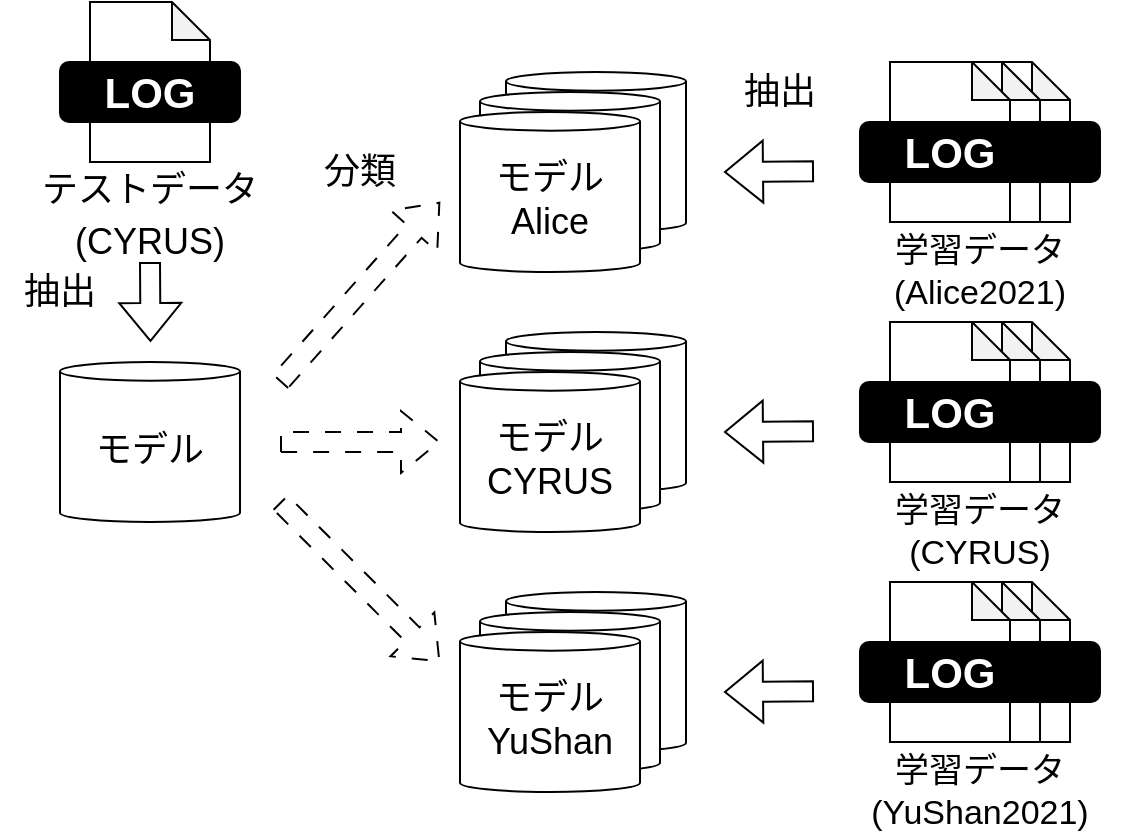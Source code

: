 <mxfile version="20.8.18" type="github">
  <diagram id="YPccTKy6SMFwb7SAPTub" name="ページ1">
    <mxGraphModel dx="1050" dy="573" grid="1" gridSize="10" guides="1" tooltips="1" connect="1" arrows="1" fold="1" page="1" pageScale="1" pageWidth="827" pageHeight="1169" math="0" shadow="0">
      <root>
        <mxCell id="0" />
        <mxCell id="1" parent="0" />
        <mxCell id="exUD_tQTBHfpHAonWpkd-109" value="" style="shape=flexArrow;endArrow=classic;html=1;rounded=0;fontSize=18;fontColor=#000000;dashed=1;dashPattern=8 8;" parent="1" edge="1">
          <mxGeometry width="50" height="50" relative="1" as="geometry">
            <mxPoint x="310" y="320" as="sourcePoint" />
            <mxPoint x="390" y="230.0" as="targetPoint" />
          </mxGeometry>
        </mxCell>
        <mxCell id="exUD_tQTBHfpHAonWpkd-110" value="" style="shape=flexArrow;endArrow=classic;html=1;rounded=0;fontSize=18;fontColor=#000000;" parent="1" edge="1">
          <mxGeometry width="50" height="50" relative="1" as="geometry">
            <mxPoint x="245" y="260" as="sourcePoint" />
            <mxPoint x="245.25" y="300" as="targetPoint" />
          </mxGeometry>
        </mxCell>
        <mxCell id="exUD_tQTBHfpHAonWpkd-111" value="モデル" style="shape=cylinder3;whiteSpace=wrap;html=1;boundedLbl=1;backgroundOutline=1;size=4.667;labelBackgroundColor=none;fontSize=18;fontColor=#000000;fillColor=#FFFFFF;" parent="1" vertex="1">
          <mxGeometry x="200" y="310" width="90" height="80" as="geometry" />
        </mxCell>
        <mxCell id="vQQpw-qeKO1IzxzCFrWm-91" value="" style="group" vertex="1" connectable="0" parent="1">
          <mxGeometry x="400" y="160" width="340" height="120" as="geometry" />
        </mxCell>
        <mxCell id="vQQpw-qeKO1IzxzCFrWm-54" value="" style="group" vertex="1" connectable="0" parent="vQQpw-qeKO1IzxzCFrWm-91">
          <mxGeometry width="340" height="110" as="geometry" />
        </mxCell>
        <mxCell id="exUD_tQTBHfpHAonWpkd-98" value="" style="group" parent="vQQpw-qeKO1IzxzCFrWm-54" vertex="1" connectable="0">
          <mxGeometry x="200" width="140" height="110" as="geometry" />
        </mxCell>
        <mxCell id="exUD_tQTBHfpHAonWpkd-3" value="" style="group" parent="exUD_tQTBHfpHAonWpkd-98" vertex="1" connectable="0">
          <mxGeometry x="15" width="125" height="80" as="geometry" />
        </mxCell>
        <mxCell id="vQQpw-qeKO1IzxzCFrWm-17" value="" style="group" vertex="1" connectable="0" parent="exUD_tQTBHfpHAonWpkd-3">
          <mxGeometry x="-15" width="120" height="80" as="geometry" />
        </mxCell>
        <mxCell id="vQQpw-qeKO1IzxzCFrWm-9" value="" style="group" vertex="1" connectable="0" parent="vQQpw-qeKO1IzxzCFrWm-17">
          <mxGeometry x="30" width="90" height="80" as="geometry" />
        </mxCell>
        <mxCell id="vQQpw-qeKO1IzxzCFrWm-10" value="" style="shape=note;whiteSpace=wrap;html=1;backgroundOutline=1;darkOpacity=0.05;size=19;" vertex="1" parent="vQQpw-qeKO1IzxzCFrWm-9">
          <mxGeometry x="15" width="60" height="80" as="geometry" />
        </mxCell>
        <mxCell id="vQQpw-qeKO1IzxzCFrWm-11" value="&lt;font style=&quot;font-size: 21px;&quot; color=&quot;#ffffff&quot;&gt;&lt;b&gt;LOG&lt;/b&gt;&lt;/font&gt;" style="rounded=1;whiteSpace=wrap;html=1;fillColor=#000000;" vertex="1" parent="vQQpw-qeKO1IzxzCFrWm-9">
          <mxGeometry y="30" width="90" height="30" as="geometry" />
        </mxCell>
        <mxCell id="exUD_tQTBHfpHAonWpkd-1" value="" style="shape=note;whiteSpace=wrap;html=1;backgroundOutline=1;darkOpacity=0.05;size=19;" parent="vQQpw-qeKO1IzxzCFrWm-17" vertex="1">
          <mxGeometry x="30" width="60" height="80" as="geometry" />
        </mxCell>
        <mxCell id="exUD_tQTBHfpHAonWpkd-2" value="&lt;font style=&quot;font-size: 21px;&quot; color=&quot;#ffffff&quot;&gt;&lt;b&gt;LOG&lt;/b&gt;&lt;/font&gt;" style="rounded=1;whiteSpace=wrap;html=1;fillColor=#000000;" parent="vQQpw-qeKO1IzxzCFrWm-17" vertex="1">
          <mxGeometry x="15" y="30" width="90" height="30" as="geometry" />
        </mxCell>
        <mxCell id="vQQpw-qeKO1IzxzCFrWm-12" value="" style="group" vertex="1" connectable="0" parent="vQQpw-qeKO1IzxzCFrWm-17">
          <mxGeometry width="90" height="80" as="geometry" />
        </mxCell>
        <mxCell id="vQQpw-qeKO1IzxzCFrWm-13" value="" style="shape=note;whiteSpace=wrap;html=1;backgroundOutline=1;darkOpacity=0.05;size=19;" vertex="1" parent="vQQpw-qeKO1IzxzCFrWm-12">
          <mxGeometry x="15" width="60" height="80" as="geometry" />
        </mxCell>
        <mxCell id="vQQpw-qeKO1IzxzCFrWm-14" value="&lt;font style=&quot;font-size: 21px;&quot; color=&quot;#ffffff&quot;&gt;&lt;b&gt;LOG&lt;/b&gt;&lt;/font&gt;" style="rounded=1;whiteSpace=wrap;html=1;fillColor=#000000;" vertex="1" parent="vQQpw-qeKO1IzxzCFrWm-12">
          <mxGeometry y="30" width="90" height="30" as="geometry" />
        </mxCell>
        <mxCell id="vQQpw-qeKO1IzxzCFrWm-18" value="" style="group" vertex="1" connectable="0" parent="vQQpw-qeKO1IzxzCFrWm-54">
          <mxGeometry y="5" width="113" height="100" as="geometry" />
        </mxCell>
        <mxCell id="exUD_tQTBHfpHAonWpkd-112" value="モデル" style="shape=cylinder3;whiteSpace=wrap;html=1;boundedLbl=1;backgroundOutline=1;size=4.667;labelBackgroundColor=none;fontSize=18;fontColor=#000000;fillColor=#FFFFFF;" parent="vQQpw-qeKO1IzxzCFrWm-18" vertex="1">
          <mxGeometry x="23" width="90" height="80" as="geometry" />
        </mxCell>
        <mxCell id="vQQpw-qeKO1IzxzCFrWm-15" value="モデル" style="shape=cylinder3;whiteSpace=wrap;html=1;boundedLbl=1;backgroundOutline=1;size=4.667;labelBackgroundColor=none;fontSize=18;fontColor=#000000;fillColor=#FFFFFF;" vertex="1" parent="vQQpw-qeKO1IzxzCFrWm-18">
          <mxGeometry x="10" y="10" width="90" height="80" as="geometry" />
        </mxCell>
        <mxCell id="vQQpw-qeKO1IzxzCFrWm-16" value="モデル&lt;br&gt;Alice" style="shape=cylinder3;whiteSpace=wrap;html=1;boundedLbl=1;backgroundOutline=1;size=4.667;labelBackgroundColor=none;fontSize=18;fontColor=#000000;fillColor=#FFFFFF;" vertex="1" parent="vQQpw-qeKO1IzxzCFrWm-18">
          <mxGeometry y="20" width="90" height="80" as="geometry" />
        </mxCell>
        <mxCell id="vQQpw-qeKO1IzxzCFrWm-19" value="" style="shape=flexArrow;endArrow=classic;html=1;rounded=0;fontSize=18;fontColor=#000000;" edge="1" parent="vQQpw-qeKO1IzxzCFrWm-54">
          <mxGeometry width="50" height="50" relative="1" as="geometry">
            <mxPoint x="177" y="54.58" as="sourcePoint" />
            <mxPoint x="132" y="55" as="targetPoint" />
          </mxGeometry>
        </mxCell>
        <mxCell id="vQQpw-qeKO1IzxzCFrWm-133" value="抽出" style="text;html=1;strokeColor=none;fillColor=none;align=center;verticalAlign=middle;whiteSpace=wrap;rounded=0;fontSize=18;" vertex="1" parent="vQQpw-qeKO1IzxzCFrWm-54">
          <mxGeometry x="130" width="60" height="30" as="geometry" />
        </mxCell>
        <mxCell id="exUD_tQTBHfpHAonWpkd-4" value="&lt;font color=&quot;#000000&quot; style=&quot;font-size: 17px;&quot;&gt;学習データ&lt;br style=&quot;font-size: 17px;&quot;&gt;(Alice2021)&lt;br style=&quot;font-size: 17px;&quot;&gt;&lt;/font&gt;" style="text;html=1;strokeColor=none;fillColor=none;align=center;verticalAlign=middle;whiteSpace=wrap;rounded=0;labelBackgroundColor=none;fontSize=17;fontColor=#FFFFFF;" parent="vQQpw-qeKO1IzxzCFrWm-91" vertex="1">
          <mxGeometry x="200" y="90" width="120" height="30" as="geometry" />
        </mxCell>
        <mxCell id="vQQpw-qeKO1IzxzCFrWm-92" value="" style="group" vertex="1" connectable="0" parent="1">
          <mxGeometry x="400" y="420" width="340" height="120" as="geometry" />
        </mxCell>
        <mxCell id="vQQpw-qeKO1IzxzCFrWm-93" value="" style="group" vertex="1" connectable="0" parent="vQQpw-qeKO1IzxzCFrWm-92">
          <mxGeometry width="340" height="110" as="geometry" />
        </mxCell>
        <mxCell id="vQQpw-qeKO1IzxzCFrWm-94" value="" style="group" vertex="1" connectable="0" parent="vQQpw-qeKO1IzxzCFrWm-93">
          <mxGeometry x="200" width="140" height="110" as="geometry" />
        </mxCell>
        <mxCell id="vQQpw-qeKO1IzxzCFrWm-95" value="" style="group" vertex="1" connectable="0" parent="vQQpw-qeKO1IzxzCFrWm-94">
          <mxGeometry x="15" width="125" height="80" as="geometry" />
        </mxCell>
        <mxCell id="vQQpw-qeKO1IzxzCFrWm-96" value="" style="group" vertex="1" connectable="0" parent="vQQpw-qeKO1IzxzCFrWm-95">
          <mxGeometry x="-15" width="120" height="80" as="geometry" />
        </mxCell>
        <mxCell id="vQQpw-qeKO1IzxzCFrWm-97" value="" style="group" vertex="1" connectable="0" parent="vQQpw-qeKO1IzxzCFrWm-96">
          <mxGeometry x="30" width="90" height="80" as="geometry" />
        </mxCell>
        <mxCell id="vQQpw-qeKO1IzxzCFrWm-98" value="" style="shape=note;whiteSpace=wrap;html=1;backgroundOutline=1;darkOpacity=0.05;size=19;" vertex="1" parent="vQQpw-qeKO1IzxzCFrWm-97">
          <mxGeometry x="15" width="60" height="80" as="geometry" />
        </mxCell>
        <mxCell id="vQQpw-qeKO1IzxzCFrWm-99" value="&lt;font style=&quot;font-size: 21px;&quot; color=&quot;#ffffff&quot;&gt;&lt;b&gt;LOG&lt;/b&gt;&lt;/font&gt;" style="rounded=1;whiteSpace=wrap;html=1;fillColor=#000000;" vertex="1" parent="vQQpw-qeKO1IzxzCFrWm-97">
          <mxGeometry y="30" width="90" height="30" as="geometry" />
        </mxCell>
        <mxCell id="vQQpw-qeKO1IzxzCFrWm-100" value="" style="shape=note;whiteSpace=wrap;html=1;backgroundOutline=1;darkOpacity=0.05;size=19;" vertex="1" parent="vQQpw-qeKO1IzxzCFrWm-96">
          <mxGeometry x="30" width="60" height="80" as="geometry" />
        </mxCell>
        <mxCell id="vQQpw-qeKO1IzxzCFrWm-101" value="&lt;font style=&quot;font-size: 21px;&quot; color=&quot;#ffffff&quot;&gt;&lt;b&gt;LOG&lt;/b&gt;&lt;/font&gt;" style="rounded=1;whiteSpace=wrap;html=1;fillColor=#000000;" vertex="1" parent="vQQpw-qeKO1IzxzCFrWm-96">
          <mxGeometry x="15" y="30" width="90" height="30" as="geometry" />
        </mxCell>
        <mxCell id="vQQpw-qeKO1IzxzCFrWm-102" value="" style="group" vertex="1" connectable="0" parent="vQQpw-qeKO1IzxzCFrWm-96">
          <mxGeometry width="90" height="80" as="geometry" />
        </mxCell>
        <mxCell id="vQQpw-qeKO1IzxzCFrWm-103" value="" style="shape=note;whiteSpace=wrap;html=1;backgroundOutline=1;darkOpacity=0.05;size=19;" vertex="1" parent="vQQpw-qeKO1IzxzCFrWm-102">
          <mxGeometry x="15" width="60" height="80" as="geometry" />
        </mxCell>
        <mxCell id="vQQpw-qeKO1IzxzCFrWm-104" value="&lt;font style=&quot;font-size: 21px;&quot; color=&quot;#ffffff&quot;&gt;&lt;b&gt;LOG&lt;/b&gt;&lt;/font&gt;" style="rounded=1;whiteSpace=wrap;html=1;fillColor=#000000;" vertex="1" parent="vQQpw-qeKO1IzxzCFrWm-102">
          <mxGeometry y="30" width="90" height="30" as="geometry" />
        </mxCell>
        <mxCell id="vQQpw-qeKO1IzxzCFrWm-105" value="" style="group" vertex="1" connectable="0" parent="vQQpw-qeKO1IzxzCFrWm-93">
          <mxGeometry y="5" width="113" height="100" as="geometry" />
        </mxCell>
        <mxCell id="vQQpw-qeKO1IzxzCFrWm-106" value="モデル" style="shape=cylinder3;whiteSpace=wrap;html=1;boundedLbl=1;backgroundOutline=1;size=4.667;labelBackgroundColor=none;fontSize=18;fontColor=#000000;fillColor=#FFFFFF;" vertex="1" parent="vQQpw-qeKO1IzxzCFrWm-105">
          <mxGeometry x="23" width="90" height="80" as="geometry" />
        </mxCell>
        <mxCell id="vQQpw-qeKO1IzxzCFrWm-107" value="モデル" style="shape=cylinder3;whiteSpace=wrap;html=1;boundedLbl=1;backgroundOutline=1;size=4.667;labelBackgroundColor=none;fontSize=18;fontColor=#000000;fillColor=#FFFFFF;" vertex="1" parent="vQQpw-qeKO1IzxzCFrWm-105">
          <mxGeometry x="10" y="10" width="90" height="80" as="geometry" />
        </mxCell>
        <mxCell id="vQQpw-qeKO1IzxzCFrWm-108" value="モデル&lt;br&gt;YuShan" style="shape=cylinder3;whiteSpace=wrap;html=1;boundedLbl=1;backgroundOutline=1;size=4.667;labelBackgroundColor=none;fontSize=18;fontColor=#000000;fillColor=#FFFFFF;" vertex="1" parent="vQQpw-qeKO1IzxzCFrWm-105">
          <mxGeometry y="20" width="90" height="80" as="geometry" />
        </mxCell>
        <mxCell id="vQQpw-qeKO1IzxzCFrWm-109" value="" style="shape=flexArrow;endArrow=classic;html=1;rounded=0;fontSize=18;fontColor=#000000;" edge="1" parent="vQQpw-qeKO1IzxzCFrWm-93">
          <mxGeometry width="50" height="50" relative="1" as="geometry">
            <mxPoint x="177" y="54.58" as="sourcePoint" />
            <mxPoint x="132" y="55" as="targetPoint" />
          </mxGeometry>
        </mxCell>
        <mxCell id="vQQpw-qeKO1IzxzCFrWm-110" value="&lt;font color=&quot;#000000&quot; style=&quot;font-size: 17px;&quot;&gt;学習データ&lt;br style=&quot;font-size: 17px;&quot;&gt;(YuShan2021)&lt;br style=&quot;font-size: 17px;&quot;&gt;&lt;/font&gt;" style="text;html=1;strokeColor=none;fillColor=none;align=center;verticalAlign=middle;whiteSpace=wrap;rounded=0;labelBackgroundColor=none;fontSize=17;fontColor=#FFFFFF;" vertex="1" parent="vQQpw-qeKO1IzxzCFrWm-92">
          <mxGeometry x="200" y="90" width="120" height="30" as="geometry" />
        </mxCell>
        <mxCell id="vQQpw-qeKO1IzxzCFrWm-111" value="" style="group" vertex="1" connectable="0" parent="1">
          <mxGeometry x="400" y="290" width="340" height="120" as="geometry" />
        </mxCell>
        <mxCell id="vQQpw-qeKO1IzxzCFrWm-112" value="" style="group" vertex="1" connectable="0" parent="vQQpw-qeKO1IzxzCFrWm-111">
          <mxGeometry width="340" height="110" as="geometry" />
        </mxCell>
        <mxCell id="vQQpw-qeKO1IzxzCFrWm-113" value="" style="group" vertex="1" connectable="0" parent="vQQpw-qeKO1IzxzCFrWm-112">
          <mxGeometry x="200" width="140" height="110" as="geometry" />
        </mxCell>
        <mxCell id="vQQpw-qeKO1IzxzCFrWm-114" value="" style="group" vertex="1" connectable="0" parent="vQQpw-qeKO1IzxzCFrWm-113">
          <mxGeometry x="15" width="125" height="80" as="geometry" />
        </mxCell>
        <mxCell id="vQQpw-qeKO1IzxzCFrWm-115" value="" style="group" vertex="1" connectable="0" parent="vQQpw-qeKO1IzxzCFrWm-114">
          <mxGeometry x="-15" width="120" height="80" as="geometry" />
        </mxCell>
        <mxCell id="vQQpw-qeKO1IzxzCFrWm-116" value="" style="group" vertex="1" connectable="0" parent="vQQpw-qeKO1IzxzCFrWm-115">
          <mxGeometry x="30" width="90" height="80" as="geometry" />
        </mxCell>
        <mxCell id="vQQpw-qeKO1IzxzCFrWm-117" value="" style="shape=note;whiteSpace=wrap;html=1;backgroundOutline=1;darkOpacity=0.05;size=19;" vertex="1" parent="vQQpw-qeKO1IzxzCFrWm-116">
          <mxGeometry x="15" width="60" height="80" as="geometry" />
        </mxCell>
        <mxCell id="vQQpw-qeKO1IzxzCFrWm-118" value="&lt;font style=&quot;font-size: 21px;&quot; color=&quot;#ffffff&quot;&gt;&lt;b&gt;LOG&lt;/b&gt;&lt;/font&gt;" style="rounded=1;whiteSpace=wrap;html=1;fillColor=#000000;" vertex="1" parent="vQQpw-qeKO1IzxzCFrWm-116">
          <mxGeometry y="30" width="90" height="30" as="geometry" />
        </mxCell>
        <mxCell id="vQQpw-qeKO1IzxzCFrWm-119" value="" style="shape=note;whiteSpace=wrap;html=1;backgroundOutline=1;darkOpacity=0.05;size=19;" vertex="1" parent="vQQpw-qeKO1IzxzCFrWm-115">
          <mxGeometry x="30" width="60" height="80" as="geometry" />
        </mxCell>
        <mxCell id="vQQpw-qeKO1IzxzCFrWm-120" value="&lt;font style=&quot;font-size: 21px;&quot; color=&quot;#ffffff&quot;&gt;&lt;b&gt;LOG&lt;/b&gt;&lt;/font&gt;" style="rounded=1;whiteSpace=wrap;html=1;fillColor=#000000;" vertex="1" parent="vQQpw-qeKO1IzxzCFrWm-115">
          <mxGeometry x="15" y="30" width="90" height="30" as="geometry" />
        </mxCell>
        <mxCell id="vQQpw-qeKO1IzxzCFrWm-121" value="" style="group" vertex="1" connectable="0" parent="vQQpw-qeKO1IzxzCFrWm-115">
          <mxGeometry width="90" height="80" as="geometry" />
        </mxCell>
        <mxCell id="vQQpw-qeKO1IzxzCFrWm-122" value="" style="shape=note;whiteSpace=wrap;html=1;backgroundOutline=1;darkOpacity=0.05;size=19;" vertex="1" parent="vQQpw-qeKO1IzxzCFrWm-121">
          <mxGeometry x="15" width="60" height="80" as="geometry" />
        </mxCell>
        <mxCell id="vQQpw-qeKO1IzxzCFrWm-123" value="&lt;font style=&quot;font-size: 21px;&quot; color=&quot;#ffffff&quot;&gt;&lt;b&gt;LOG&lt;/b&gt;&lt;/font&gt;" style="rounded=1;whiteSpace=wrap;html=1;fillColor=#000000;" vertex="1" parent="vQQpw-qeKO1IzxzCFrWm-121">
          <mxGeometry y="30" width="90" height="30" as="geometry" />
        </mxCell>
        <mxCell id="vQQpw-qeKO1IzxzCFrWm-124" value="" style="group" vertex="1" connectable="0" parent="vQQpw-qeKO1IzxzCFrWm-112">
          <mxGeometry y="5" width="113" height="100" as="geometry" />
        </mxCell>
        <mxCell id="vQQpw-qeKO1IzxzCFrWm-125" value="モデル" style="shape=cylinder3;whiteSpace=wrap;html=1;boundedLbl=1;backgroundOutline=1;size=4.667;labelBackgroundColor=none;fontSize=18;fontColor=#000000;fillColor=#FFFFFF;" vertex="1" parent="vQQpw-qeKO1IzxzCFrWm-124">
          <mxGeometry x="23" width="90" height="80" as="geometry" />
        </mxCell>
        <mxCell id="vQQpw-qeKO1IzxzCFrWm-126" value="モデル" style="shape=cylinder3;whiteSpace=wrap;html=1;boundedLbl=1;backgroundOutline=1;size=4.667;labelBackgroundColor=none;fontSize=18;fontColor=#000000;fillColor=#FFFFFF;" vertex="1" parent="vQQpw-qeKO1IzxzCFrWm-124">
          <mxGeometry x="10" y="10" width="90" height="80" as="geometry" />
        </mxCell>
        <mxCell id="vQQpw-qeKO1IzxzCFrWm-127" value="モデル&lt;br&gt;CYRUS" style="shape=cylinder3;whiteSpace=wrap;html=1;boundedLbl=1;backgroundOutline=1;size=4.667;labelBackgroundColor=none;fontSize=18;fontColor=#000000;fillColor=#FFFFFF;" vertex="1" parent="vQQpw-qeKO1IzxzCFrWm-124">
          <mxGeometry y="20" width="90" height="80" as="geometry" />
        </mxCell>
        <mxCell id="vQQpw-qeKO1IzxzCFrWm-128" value="" style="shape=flexArrow;endArrow=classic;html=1;rounded=0;fontSize=18;fontColor=#000000;" edge="1" parent="vQQpw-qeKO1IzxzCFrWm-112">
          <mxGeometry width="50" height="50" relative="1" as="geometry">
            <mxPoint x="177" y="54.58" as="sourcePoint" />
            <mxPoint x="132" y="55" as="targetPoint" />
          </mxGeometry>
        </mxCell>
        <mxCell id="vQQpw-qeKO1IzxzCFrWm-129" value="&lt;font color=&quot;#000000&quot; style=&quot;font-size: 17px;&quot;&gt;学習データ&lt;br style=&quot;font-size: 17px;&quot;&gt;(CYRUS)&lt;br style=&quot;font-size: 17px;&quot;&gt;&lt;/font&gt;" style="text;html=1;strokeColor=none;fillColor=none;align=center;verticalAlign=middle;whiteSpace=wrap;rounded=0;labelBackgroundColor=none;fontSize=17;fontColor=#FFFFFF;" vertex="1" parent="vQQpw-qeKO1IzxzCFrWm-111">
          <mxGeometry x="200" y="90" width="120" height="30" as="geometry" />
        </mxCell>
        <mxCell id="vQQpw-qeKO1IzxzCFrWm-130" value="" style="group" vertex="1" connectable="0" parent="1">
          <mxGeometry x="180" y="130" width="130" height="120" as="geometry" />
        </mxCell>
        <mxCell id="exUD_tQTBHfpHAonWpkd-13" value="&lt;font style=&quot;font-size: 18px;&quot; color=&quot;#000000&quot;&gt;テストデータ&lt;br&gt;(CYRUS)&lt;br&gt;&lt;/font&gt;" style="text;html=1;strokeColor=none;fillColor=none;align=center;verticalAlign=middle;whiteSpace=wrap;rounded=0;labelBackgroundColor=none;fontSize=21;fontColor=#FFFFFF;" parent="vQQpw-qeKO1IzxzCFrWm-130" vertex="1">
          <mxGeometry y="90" width="130" height="30" as="geometry" />
        </mxCell>
        <mxCell id="exUD_tQTBHfpHAonWpkd-10" value="" style="group" parent="vQQpw-qeKO1IzxzCFrWm-130" vertex="1" connectable="0">
          <mxGeometry x="20" width="90" height="80" as="geometry" />
        </mxCell>
        <mxCell id="exUD_tQTBHfpHAonWpkd-11" value="" style="shape=note;whiteSpace=wrap;html=1;backgroundOutline=1;darkOpacity=0.05;size=19;" parent="exUD_tQTBHfpHAonWpkd-10" vertex="1">
          <mxGeometry x="15" width="60" height="80" as="geometry" />
        </mxCell>
        <mxCell id="exUD_tQTBHfpHAonWpkd-12" value="&lt;font style=&quot;font-size: 21px;&quot; color=&quot;#ffffff&quot;&gt;&lt;b&gt;LOG&lt;/b&gt;&lt;/font&gt;" style="rounded=1;whiteSpace=wrap;html=1;fillColor=#000000;" parent="exUD_tQTBHfpHAonWpkd-10" vertex="1">
          <mxGeometry y="30" width="90" height="30" as="geometry" />
        </mxCell>
        <mxCell id="vQQpw-qeKO1IzxzCFrWm-131" value="" style="shape=flexArrow;endArrow=classic;html=1;rounded=0;fontSize=18;fontColor=#000000;dashed=1;dashPattern=8 8;" edge="1" parent="1">
          <mxGeometry width="50" height="50" relative="1" as="geometry">
            <mxPoint x="310" y="350" as="sourcePoint" />
            <mxPoint x="390" y="350" as="targetPoint" />
          </mxGeometry>
        </mxCell>
        <mxCell id="vQQpw-qeKO1IzxzCFrWm-132" value="" style="shape=flexArrow;endArrow=classic;html=1;rounded=0;fontSize=18;fontColor=#000000;dashed=1;dashPattern=8 8;" edge="1" parent="1">
          <mxGeometry width="50" height="50" relative="1" as="geometry">
            <mxPoint x="310" y="380" as="sourcePoint" />
            <mxPoint x="390" y="460" as="targetPoint" />
          </mxGeometry>
        </mxCell>
        <mxCell id="vQQpw-qeKO1IzxzCFrWm-134" value="抽出" style="text;html=1;strokeColor=none;fillColor=none;align=center;verticalAlign=middle;whiteSpace=wrap;rounded=0;fontSize=18;" vertex="1" parent="1">
          <mxGeometry x="170" y="260" width="60" height="30" as="geometry" />
        </mxCell>
        <mxCell id="vQQpw-qeKO1IzxzCFrWm-135" value="分類" style="text;html=1;strokeColor=none;fillColor=none;align=center;verticalAlign=middle;whiteSpace=wrap;rounded=0;fontSize=18;" vertex="1" parent="1">
          <mxGeometry x="320" y="200" width="60" height="30" as="geometry" />
        </mxCell>
      </root>
    </mxGraphModel>
  </diagram>
</mxfile>
